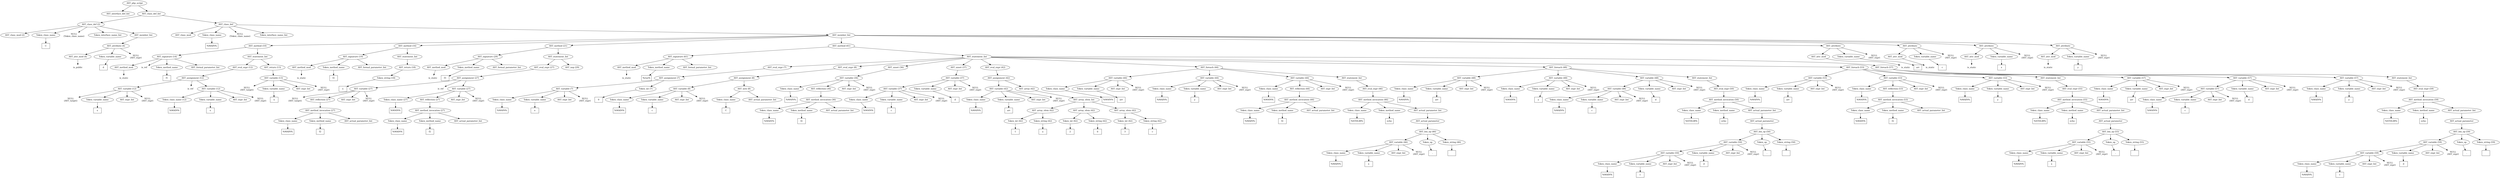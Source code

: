 /*
 * AST in dot format generated by phc -- the PHP compiler
 */

digraph AST {
node_0 [label="AST_php_script"];
node_1 [label="AST_interface_def_list"];
node_2 [label="AST_class_def_list"];
node_3 [label="AST_class_def (2)"];
node_4 [label="AST_class_mod (2)"];
node_5 [label="Token_class_name"];
node_6 [label="C", shape=box]
node_5 -> node_6;
node_7 [label="NULL\n(Token_class_name)", shape=plaintext]
node_8 [label="Token_interface_name_list"];
node_9 [label="AST_member_list"];
node_10 [label="AST_attribute (4)"];
node_11 [label="AST_attr_mod (4)"];
node_12 [label="is_public", shape=plaintext]
node_11 -> node_12;
node_13 [label="Token_variable_name"];
node_14 [label="d", shape=box]
node_13 -> node_14;
node_15 [label="NULL\n(AST_expr)", shape=plaintext]
node_10 -> node_15;
node_10 -> node_13;
node_10 -> node_11;
node_9 -> node_10;
node_3 -> node_9;
node_3 -> node_8;
node_3 -> node_7;
node_3 -> node_5;
node_3 -> node_4;
node_16 [label="AST_class_def"];
node_17 [label="AST_class_mod"];
node_18 [label="Token_class_name"];
node_19 [label="%MAIN%", shape=box]
node_18 -> node_19;
node_20 [label="NULL\n(Token_class_name)", shape=plaintext]
node_21 [label="Token_interface_name_list"];
node_22 [label="AST_member_list"];
node_23 [label="AST_method (10)"];
node_24 [label="AST_signature (14)"];
node_25 [label="AST_method_mod"];
node_26 [label="is_static", shape=plaintext]
node_25 -> node_26;
node_27 [label="is_ref", shape=plaintext]
node_28 [label="Token_method_name"];
node_29 [label="f1", shape=box]
node_28 -> node_29;
node_30 [label="AST_formal_parameter_list"];
node_24 -> node_30;
node_24 -> node_28;
node_24 -> node_27;
node_24 -> node_25;
node_31 [label="AST_statement_list"];
node_32 [label="AST_eval_expr (12)"];
node_33 [label="AST_assignment (12)"];
node_34 [label="AST_variable (12)"];
node_35 [label="NULL\n(AST_target)", shape=plaintext]
node_36 [label="Token_variable_name"];
node_37 [label="x", shape=box]
node_36 -> node_37;
node_38 [label="AST_expr_list"];
node_39 [label="NULL\n(AST_expr)", shape=plaintext]
node_34 -> node_39;
node_34 -> node_38;
node_34 -> node_36;
node_34 -> node_35;
node_40 [label="is_ref", shape=plaintext]
node_41 [label="AST_variable (12)"];
node_42 [label="Token_class_name (12)"];
node_43 [label="%MAIN%", shape=box]
node_42 -> node_43;
node_44 [label="Token_variable_name"];
node_45 [label="x", shape=box]
node_44 -> node_45;
node_46 [label="AST_expr_list"];
node_47 [label="NULL\n(AST_expr)", shape=plaintext]
node_41 -> node_47;
node_41 -> node_46;
node_41 -> node_44;
node_41 -> node_42;
node_33 -> node_41;
node_33 -> node_40;
node_33 -> node_34;
node_32 -> node_33;
node_48 [label="AST_return (13)"];
node_49 [label="AST_variable (13)"];
node_50 [label="NULL\n(AST_target)", shape=plaintext]
node_51 [label="Token_variable_name"];
node_52 [label="x", shape=box]
node_51 -> node_52;
node_53 [label="AST_expr_list"];
node_54 [label="NULL\n(AST_expr)", shape=plaintext]
node_49 -> node_54;
node_49 -> node_53;
node_49 -> node_51;
node_49 -> node_50;
node_48 -> node_49;
node_31 -> node_48;
node_31 -> node_32;
node_23 -> node_31;
node_23 -> node_24;
node_55 [label="AST_method (16)"];
node_56 [label="AST_signature (19)"];
node_57 [label="AST_method_mod"];
node_58 [label="is_static", shape=plaintext]
node_57 -> node_58;
node_59 [label="Token_method_name"];
node_60 [label="f2", shape=box]
node_59 -> node_60;
node_61 [label="AST_formal_parameter_list"];
node_56 -> node_61;
node_56 -> node_59;
node_56 -> node_57;
node_62 [label="AST_statement_list"];
node_63 [label="AST_return (18)"];
node_64 [label="Token_string (18)"];
node_65 [label="x", shape=box]
node_64 -> node_65;
node_63 -> node_64;
node_62 -> node_63;
node_55 -> node_62;
node_55 -> node_56;
node_66 [label="AST_method (21)"];
node_67 [label="AST_signature (29)"];
node_68 [label="AST_method_mod"];
node_69 [label="is_static", shape=plaintext]
node_68 -> node_69;
node_70 [label="Token_method_name"];
node_71 [label="f3", shape=box]
node_70 -> node_71;
node_72 [label="AST_formal_parameter_list"];
node_67 -> node_72;
node_67 -> node_70;
node_67 -> node_68;
node_73 [label="AST_statement_list"];
node_74 [label="AST_eval_expr (27)"];
node_75 [label="AST_assignment (27)"];
node_76 [label="AST_variable (27)"];
node_77 [label="NULL\n(AST_target)", shape=plaintext]
node_78 [label="AST_reflection (27)"];
node_79 [label="AST_method_invocation (27)"];
node_80 [label="Token_class_name"];
node_81 [label="%MAIN%", shape=box]
node_80 -> node_81;
node_82 [label="Token_method_name"];
node_83 [label="f2", shape=box]
node_82 -> node_83;
node_84 [label="AST_actual_parameter_list"];
node_79 -> node_84;
node_79 -> node_82;
node_79 -> node_80;
node_78 -> node_79;
node_85 [label="AST_expr_list"];
node_86 [label="NULL\n(AST_expr)", shape=plaintext]
node_76 -> node_86;
node_76 -> node_85;
node_76 -> node_78;
node_76 -> node_77;
node_87 [label="is_ref", shape=plaintext]
node_88 [label="AST_variable (27)"];
node_89 [label="Token_class_name (27)"];
node_90 [label="%MAIN%", shape=box]
node_89 -> node_90;
node_91 [label="AST_reflection (27)"];
node_92 [label="AST_method_invocation (27)"];
node_93 [label="Token_class_name"];
node_94 [label="%MAIN%", shape=box]
node_93 -> node_94;
node_95 [label="Token_method_name"];
node_96 [label="f2", shape=box]
node_95 -> node_96;
node_97 [label="AST_actual_parameter_list"];
node_92 -> node_97;
node_92 -> node_95;
node_92 -> node_93;
node_91 -> node_92;
node_98 [label="AST_expr_list"];
node_99 [label="NULL\n(AST_expr)", shape=plaintext]
node_88 -> node_99;
node_88 -> node_98;
node_88 -> node_91;
node_88 -> node_89;
node_75 -> node_88;
node_75 -> node_87;
node_75 -> node_76;
node_74 -> node_75;
node_100 [label="AST_nop (29)"];
node_73 -> node_100;
node_73 -> node_74;
node_66 -> node_73;
node_66 -> node_67;
node_101 [label="AST_method (61)"];
node_102 [label="AST_signature (61)"];
node_103 [label="AST_method_mod"];
node_104 [label="is_static", shape=plaintext]
node_103 -> node_104;
node_105 [label="Token_method_name"];
node_106 [label="%run%", shape=box]
node_105 -> node_106;
node_107 [label="AST_formal_parameter_list"];
node_102 -> node_107;
node_102 -> node_105;
node_102 -> node_103;
node_108 [label="AST_statement_list"];
node_109 [label="AST_eval_expr (7)"];
node_110 [label="AST_assignment (7)"];
node_111 [label="AST_variable (7)"];
node_112 [label="Token_class_name"];
node_113 [label="%MAIN%", shape=box]
node_112 -> node_113;
node_114 [label="Token_variable_name"];
node_115 [label="x", shape=box]
node_114 -> node_115;
node_116 [label="AST_expr_list"];
node_117 [label="NULL\n(AST_expr)", shape=plaintext]
node_111 -> node_117;
node_111 -> node_116;
node_111 -> node_114;
node_111 -> node_112;
node_118 [label="Token_int (7)"];
node_119 [label="0", shape=box]
node_118 -> node_119;
node_110 -> node_118;
node_110 -> node_111;
node_109 -> node_110;
node_120 [label="AST_eval_expr (8)"];
node_121 [label="AST_assignment (8)"];
node_122 [label="AST_variable (8)"];
node_123 [label="Token_class_name"];
node_124 [label="%MAIN%", shape=box]
node_123 -> node_124;
node_125 [label="Token_variable_name"];
node_126 [label="c", shape=box]
node_125 -> node_126;
node_127 [label="AST_expr_list"];
node_128 [label="NULL\n(AST_expr)", shape=plaintext]
node_122 -> node_128;
node_122 -> node_127;
node_122 -> node_125;
node_122 -> node_123;
node_129 [label="AST_new (8)"];
node_130 [label="Token_class_name"];
node_131 [label="C", shape=box]
node_130 -> node_131;
node_132 [label="AST_actual_parameter_list"];
node_129 -> node_132;
node_129 -> node_130;
node_121 -> node_129;
node_121 -> node_122;
node_120 -> node_121;
node_133 [label="AST_unset (36)"];
node_134 [label="AST_variable (36)"];
node_135 [label="Token_class_name"];
node_136 [label="%MAIN%", shape=box]
node_135 -> node_136;
node_137 [label="AST_reflection (36)"];
node_138 [label="AST_method_invocation (36)"];
node_139 [label="Token_class_name"];
node_140 [label="%MAIN%", shape=box]
node_139 -> node_140;
node_141 [label="Token_method_name"];
node_142 [label="f2", shape=box]
node_141 -> node_142;
node_143 [label="AST_actual_parameter_list"];
node_138 -> node_143;
node_138 -> node_141;
node_138 -> node_139;
node_137 -> node_138;
node_144 [label="AST_expr_list"];
node_145 [label="NULL\n(AST_expr)", shape=plaintext]
node_134 -> node_145;
node_134 -> node_144;
node_134 -> node_137;
node_134 -> node_135;
node_133 -> node_134;
node_146 [label="AST_unset (37)"];
node_147 [label="AST_variable (37)"];
node_148 [label="AST_variable (37)"];
node_149 [label="Token_class_name"];
node_150 [label="%MAIN%", shape=box]
node_149 -> node_150;
node_151 [label="Token_variable_name"];
node_152 [label="c", shape=box]
node_151 -> node_152;
node_153 [label="AST_expr_list"];
node_154 [label="NULL\n(AST_expr)", shape=plaintext]
node_148 -> node_154;
node_148 -> node_153;
node_148 -> node_151;
node_148 -> node_149;
node_155 [label="Token_variable_name"];
node_156 [label="d", shape=box]
node_155 -> node_156;
node_157 [label="AST_expr_list"];
node_158 [label="NULL\n(AST_expr)", shape=plaintext]
node_147 -> node_158;
node_147 -> node_157;
node_147 -> node_155;
node_147 -> node_148;
node_146 -> node_147;
node_159 [label="AST_eval_expr (42)"];
node_160 [label="AST_assignment (42)"];
node_161 [label="AST_variable (42)"];
node_162 [label="Token_class_name"];
node_163 [label="%MAIN%", shape=box]
node_162 -> node_163;
node_164 [label="Token_variable_name"];
node_165 [label="arr", shape=box]
node_164 -> node_165;
node_166 [label="AST_expr_list"];
node_167 [label="NULL\n(AST_expr)", shape=plaintext]
node_161 -> node_167;
node_161 -> node_166;
node_161 -> node_164;
node_161 -> node_162;
node_168 [label="AST_array (42)"];
node_169 [label="AST_array_elem_list"];
node_170 [label="AST_array_elem (42)"];
node_171 [label="Token_int (42)"];
node_172 [label="1", shape=box]
node_171 -> node_172;
node_173 [label="Token_string (42)"];
node_174 [label="a", shape=box]
node_173 -> node_174;
node_170 -> node_173;
node_170 -> node_171;
node_175 [label="AST_array_elem (42)"];
node_176 [label="Token_int (42)"];
node_177 [label="2", shape=box]
node_176 -> node_177;
node_178 [label="Token_string (42)"];
node_179 [label="b", shape=box]
node_178 -> node_179;
node_175 -> node_178;
node_175 -> node_176;
node_180 [label="AST_array_elem (42)"];
node_181 [label="Token_int (42)"];
node_182 [label="3", shape=box]
node_181 -> node_182;
node_183 [label="Token_string (42)"];
node_184 [label="c", shape=box]
node_183 -> node_184;
node_180 -> node_183;
node_180 -> node_181;
node_169 -> node_180;
node_169 -> node_175;
node_169 -> node_170;
node_168 -> node_169;
node_160 -> node_168;
node_160 -> node_161;
node_159 -> node_160;
node_185 [label="AST_foreach (44)"];
node_186 [label="AST_variable (44)"];
node_187 [label="Token_class_name"];
node_188 [label="%MAIN%", shape=box]
node_187 -> node_188;
node_189 [label="Token_variable_name"];
node_190 [label="arr", shape=box]
node_189 -> node_190;
node_191 [label="AST_expr_list"];
node_192 [label="NULL\n(AST_expr)", shape=plaintext]
node_186 -> node_192;
node_186 -> node_191;
node_186 -> node_189;
node_186 -> node_187;
node_193 [label="AST_variable (44)"];
node_194 [label="Token_class_name"];
node_195 [label="%MAIN%", shape=box]
node_194 -> node_195;
node_196 [label="Token_variable_name"];
node_197 [label="y", shape=box]
node_196 -> node_197;
node_198 [label="AST_expr_list"];
node_199 [label="NULL\n(AST_expr)", shape=plaintext]
node_193 -> node_199;
node_193 -> node_198;
node_193 -> node_196;
node_193 -> node_194;
node_200 [label="AST_variable (44)"];
node_201 [label="Token_class_name"];
node_202 [label="%MAIN%", shape=box]
node_201 -> node_202;
node_203 [label="AST_reflection (44)"];
node_204 [label="AST_method_invocation (44)"];
node_205 [label="Token_class_name"];
node_206 [label="%MAIN%", shape=box]
node_205 -> node_206;
node_207 [label="Token_method_name"];
node_208 [label="f2", shape=box]
node_207 -> node_208;
node_209 [label="AST_actual_parameter_list"];
node_204 -> node_209;
node_204 -> node_207;
node_204 -> node_205;
node_203 -> node_204;
node_210 [label="AST_expr_list"];
node_211 [label="NULL\n(AST_expr)", shape=plaintext]
node_200 -> node_211;
node_200 -> node_210;
node_200 -> node_203;
node_200 -> node_201;
node_212 [label="AST_statement_list"];
node_213 [label="AST_eval_expr (46)"];
node_214 [label="AST_method_invocation (46)"];
node_215 [label="Token_class_name"];
node_216 [label="%STDLIB%", shape=box]
node_215 -> node_216;
node_217 [label="Token_method_name"];
node_218 [label="echo", shape=box]
node_217 -> node_218;
node_219 [label="AST_actual_parameter_list"];
node_220 [label="AST_actual_parameter"];
node_221 [label="AST_bin_op (46)"];
node_222 [label="AST_variable (46)"];
node_223 [label="Token_class_name"];
node_224 [label="%MAIN%", shape=box]
node_223 -> node_224;
node_225 [label="Token_variable_name"];
node_226 [label="x", shape=box]
node_225 -> node_226;
node_227 [label="AST_expr_list"];
node_228 [label="NULL\n(AST_expr)", shape=plaintext]
node_222 -> node_228;
node_222 -> node_227;
node_222 -> node_225;
node_222 -> node_223;
node_229 [label="Token_op"];
node_230 [label=".", shape=box]
node_229 -> node_230;
node_231 [label="Token_string (46)"];
node_232 [label="", shape=box]
node_231 -> node_232;
node_221 -> node_231;
node_221 -> node_229;
node_221 -> node_222;
node_220 -> node_221;
node_219 -> node_220;
node_214 -> node_219;
node_214 -> node_217;
node_214 -> node_215;
node_213 -> node_214;
node_212 -> node_213;
node_185 -> node_212;
node_185 -> node_200;
node_185 -> node_193;
node_185 -> node_186;
node_233 [label="AST_foreach (48)"];
node_234 [label="AST_variable (48)"];
node_235 [label="Token_class_name"];
node_236 [label="%MAIN%", shape=box]
node_235 -> node_236;
node_237 [label="Token_variable_name"];
node_238 [label="arr", shape=box]
node_237 -> node_238;
node_239 [label="AST_expr_list"];
node_240 [label="NULL\n(AST_expr)", shape=plaintext]
node_234 -> node_240;
node_234 -> node_239;
node_234 -> node_237;
node_234 -> node_235;
node_241 [label="AST_variable (48)"];
node_242 [label="Token_class_name"];
node_243 [label="%MAIN%", shape=box]
node_242 -> node_243;
node_244 [label="Token_variable_name"];
node_245 [label="y", shape=box]
node_244 -> node_245;
node_246 [label="AST_expr_list"];
node_247 [label="NULL\n(AST_expr)", shape=plaintext]
node_241 -> node_247;
node_241 -> node_246;
node_241 -> node_244;
node_241 -> node_242;
node_248 [label="AST_variable (48)"];
node_249 [label="AST_variable (48)"];
node_250 [label="Token_class_name"];
node_251 [label="%MAIN%", shape=box]
node_250 -> node_251;
node_252 [label="Token_variable_name"];
node_253 [label="c", shape=box]
node_252 -> node_253;
node_254 [label="AST_expr_list"];
node_255 [label="NULL\n(AST_expr)", shape=plaintext]
node_249 -> node_255;
node_249 -> node_254;
node_249 -> node_252;
node_249 -> node_250;
node_256 [label="Token_variable_name"];
node_257 [label="d", shape=box]
node_256 -> node_257;
node_258 [label="AST_expr_list"];
node_259 [label="NULL\n(AST_expr)", shape=plaintext]
node_248 -> node_259;
node_248 -> node_258;
node_248 -> node_256;
node_248 -> node_249;
node_260 [label="AST_statement_list"];
node_261 [label="AST_eval_expr (50)"];
node_262 [label="AST_method_invocation (50)"];
node_263 [label="Token_class_name"];
node_264 [label="%STDLIB%", shape=box]
node_263 -> node_264;
node_265 [label="Token_method_name"];
node_266 [label="echo", shape=box]
node_265 -> node_266;
node_267 [label="AST_actual_parameter_list"];
node_268 [label="AST_actual_parameter"];
node_269 [label="AST_bin_op (50)"];
node_270 [label="AST_variable (50)"];
node_271 [label="AST_variable (50)"];
node_272 [label="Token_class_name"];
node_273 [label="%MAIN%", shape=box]
node_272 -> node_273;
node_274 [label="Token_variable_name"];
node_275 [label="c", shape=box]
node_274 -> node_275;
node_276 [label="AST_expr_list"];
node_277 [label="NULL\n(AST_expr)", shape=plaintext]
node_271 -> node_277;
node_271 -> node_276;
node_271 -> node_274;
node_271 -> node_272;
node_278 [label="Token_variable_name"];
node_279 [label="d", shape=box]
node_278 -> node_279;
node_280 [label="AST_expr_list"];
node_281 [label="NULL\n(AST_expr)", shape=plaintext]
node_270 -> node_281;
node_270 -> node_280;
node_270 -> node_278;
node_270 -> node_271;
node_282 [label="Token_op"];
node_283 [label=".", shape=box]
node_282 -> node_283;
node_284 [label="Token_string (50)"];
node_285 [label="", shape=box]
node_284 -> node_285;
node_269 -> node_284;
node_269 -> node_282;
node_269 -> node_270;
node_268 -> node_269;
node_267 -> node_268;
node_262 -> node_267;
node_262 -> node_265;
node_262 -> node_263;
node_261 -> node_262;
node_260 -> node_261;
node_233 -> node_260;
node_233 -> node_248;
node_233 -> node_241;
node_233 -> node_234;
node_286 [label="AST_foreach (53)"];
node_287 [label="AST_variable (53)"];
node_288 [label="Token_class_name"];
node_289 [label="%MAIN%", shape=box]
node_288 -> node_289;
node_290 [label="Token_variable_name"];
node_291 [label="arr", shape=box]
node_290 -> node_291;
node_292 [label="AST_expr_list"];
node_293 [label="NULL\n(AST_expr)", shape=plaintext]
node_287 -> node_293;
node_287 -> node_292;
node_287 -> node_290;
node_287 -> node_288;
node_294 [label="AST_variable (53)"];
node_295 [label="Token_class_name"];
node_296 [label="%MAIN%", shape=box]
node_295 -> node_296;
node_297 [label="AST_reflection (53)"];
node_298 [label="AST_method_invocation (53)"];
node_299 [label="Token_class_name"];
node_300 [label="%MAIN%", shape=box]
node_299 -> node_300;
node_301 [label="Token_method_name"];
node_302 [label="f2", shape=box]
node_301 -> node_302;
node_303 [label="AST_actual_parameter_list"];
node_298 -> node_303;
node_298 -> node_301;
node_298 -> node_299;
node_297 -> node_298;
node_304 [label="AST_expr_list"];
node_305 [label="NULL\n(AST_expr)", shape=plaintext]
node_294 -> node_305;
node_294 -> node_304;
node_294 -> node_297;
node_294 -> node_295;
node_306 [label="AST_variable (53)"];
node_307 [label="Token_class_name"];
node_308 [label="%MAIN%", shape=box]
node_307 -> node_308;
node_309 [label="Token_variable_name"];
node_310 [label="y", shape=box]
node_309 -> node_310;
node_311 [label="AST_expr_list"];
node_312 [label="NULL\n(AST_expr)", shape=plaintext]
node_306 -> node_312;
node_306 -> node_311;
node_306 -> node_309;
node_306 -> node_307;
node_313 [label="AST_statement_list"];
node_314 [label="AST_eval_expr (55)"];
node_315 [label="AST_method_invocation (55)"];
node_316 [label="Token_class_name"];
node_317 [label="%STDLIB%", shape=box]
node_316 -> node_317;
node_318 [label="Token_method_name"];
node_319 [label="echo", shape=box]
node_318 -> node_319;
node_320 [label="AST_actual_parameter_list"];
node_321 [label="AST_actual_parameter"];
node_322 [label="AST_bin_op (55)"];
node_323 [label="AST_variable (55)"];
node_324 [label="Token_class_name"];
node_325 [label="%MAIN%", shape=box]
node_324 -> node_325;
node_326 [label="Token_variable_name"];
node_327 [label="x", shape=box]
node_326 -> node_327;
node_328 [label="AST_expr_list"];
node_329 [label="NULL\n(AST_expr)", shape=plaintext]
node_323 -> node_329;
node_323 -> node_328;
node_323 -> node_326;
node_323 -> node_324;
node_330 [label="Token_op"];
node_331 [label=".", shape=box]
node_330 -> node_331;
node_332 [label="Token_string (55)"];
node_333 [label="", shape=box]
node_332 -> node_333;
node_322 -> node_332;
node_322 -> node_330;
node_322 -> node_323;
node_321 -> node_322;
node_320 -> node_321;
node_315 -> node_320;
node_315 -> node_318;
node_315 -> node_316;
node_314 -> node_315;
node_313 -> node_314;
node_286 -> node_313;
node_286 -> node_306;
node_286 -> node_294;
node_286 -> node_287;
node_334 [label="AST_foreach (57)"];
node_335 [label="AST_variable (57)"];
node_336 [label="Token_class_name"];
node_337 [label="%MAIN%", shape=box]
node_336 -> node_337;
node_338 [label="Token_variable_name"];
node_339 [label="arr", shape=box]
node_338 -> node_339;
node_340 [label="AST_expr_list"];
node_341 [label="NULL\n(AST_expr)", shape=plaintext]
node_335 -> node_341;
node_335 -> node_340;
node_335 -> node_338;
node_335 -> node_336;
node_342 [label="AST_variable (57)"];
node_343 [label="AST_variable (57)"];
node_344 [label="Token_class_name"];
node_345 [label="%MAIN%", shape=box]
node_344 -> node_345;
node_346 [label="Token_variable_name"];
node_347 [label="c", shape=box]
node_346 -> node_347;
node_348 [label="AST_expr_list"];
node_349 [label="NULL\n(AST_expr)", shape=plaintext]
node_343 -> node_349;
node_343 -> node_348;
node_343 -> node_346;
node_343 -> node_344;
node_350 [label="Token_variable_name"];
node_351 [label="d", shape=box]
node_350 -> node_351;
node_352 [label="AST_expr_list"];
node_353 [label="NULL\n(AST_expr)", shape=plaintext]
node_342 -> node_353;
node_342 -> node_352;
node_342 -> node_350;
node_342 -> node_343;
node_354 [label="AST_variable (57)"];
node_355 [label="Token_class_name"];
node_356 [label="%MAIN%", shape=box]
node_355 -> node_356;
node_357 [label="Token_variable_name"];
node_358 [label="y", shape=box]
node_357 -> node_358;
node_359 [label="AST_expr_list"];
node_360 [label="NULL\n(AST_expr)", shape=plaintext]
node_354 -> node_360;
node_354 -> node_359;
node_354 -> node_357;
node_354 -> node_355;
node_361 [label="AST_statement_list"];
node_362 [label="AST_eval_expr (59)"];
node_363 [label="AST_method_invocation (59)"];
node_364 [label="Token_class_name"];
node_365 [label="%STDLIB%", shape=box]
node_364 -> node_365;
node_366 [label="Token_method_name"];
node_367 [label="echo", shape=box]
node_366 -> node_367;
node_368 [label="AST_actual_parameter_list"];
node_369 [label="AST_actual_parameter"];
node_370 [label="AST_bin_op (59)"];
node_371 [label="AST_variable (59)"];
node_372 [label="AST_variable (59)"];
node_373 [label="Token_class_name"];
node_374 [label="%MAIN%", shape=box]
node_373 -> node_374;
node_375 [label="Token_variable_name"];
node_376 [label="c", shape=box]
node_375 -> node_376;
node_377 [label="AST_expr_list"];
node_378 [label="NULL\n(AST_expr)", shape=plaintext]
node_372 -> node_378;
node_372 -> node_377;
node_372 -> node_375;
node_372 -> node_373;
node_379 [label="Token_variable_name"];
node_380 [label="d", shape=box]
node_379 -> node_380;
node_381 [label="AST_expr_list"];
node_382 [label="NULL\n(AST_expr)", shape=plaintext]
node_371 -> node_382;
node_371 -> node_381;
node_371 -> node_379;
node_371 -> node_372;
node_383 [label="Token_op"];
node_384 [label=".", shape=box]
node_383 -> node_384;
node_385 [label="Token_string (59)"];
node_386 [label="", shape=box]
node_385 -> node_386;
node_370 -> node_385;
node_370 -> node_383;
node_370 -> node_371;
node_369 -> node_370;
node_368 -> node_369;
node_363 -> node_368;
node_363 -> node_366;
node_363 -> node_364;
node_362 -> node_363;
node_361 -> node_362;
node_334 -> node_361;
node_334 -> node_354;
node_334 -> node_342;
node_334 -> node_335;
node_108 -> node_334;
node_108 -> node_286;
node_108 -> node_233;
node_108 -> node_185;
node_108 -> node_159;
node_108 -> node_146;
node_108 -> node_133;
node_108 -> node_120;
node_108 -> node_109;
node_101 -> node_108;
node_101 -> node_102;
node_387 [label="AST_attribute"];
node_388 [label="AST_attr_mod"];
node_389 [label="is_static", shape=plaintext]
node_388 -> node_389;
node_390 [label="Token_variable_name"];
node_391 [label="arr", shape=box]
node_390 -> node_391;
node_392 [label="NULL\n(AST_expr)", shape=plaintext]
node_387 -> node_392;
node_387 -> node_390;
node_387 -> node_388;
node_393 [label="AST_attribute"];
node_394 [label="AST_attr_mod"];
node_395 [label="is_static", shape=plaintext]
node_394 -> node_395;
node_396 [label="Token_variable_name"];
node_397 [label="c", shape=box]
node_396 -> node_397;
node_398 [label="NULL\n(AST_expr)", shape=plaintext]
node_393 -> node_398;
node_393 -> node_396;
node_393 -> node_394;
node_399 [label="AST_attribute"];
node_400 [label="AST_attr_mod"];
node_401 [label="is_static", shape=plaintext]
node_400 -> node_401;
node_402 [label="Token_variable_name"];
node_403 [label="x", shape=box]
node_402 -> node_403;
node_404 [label="NULL\n(AST_expr)", shape=plaintext]
node_399 -> node_404;
node_399 -> node_402;
node_399 -> node_400;
node_405 [label="AST_attribute"];
node_406 [label="AST_attr_mod"];
node_407 [label="is_static", shape=plaintext]
node_406 -> node_407;
node_408 [label="Token_variable_name"];
node_409 [label="y", shape=box]
node_408 -> node_409;
node_410 [label="NULL\n(AST_expr)", shape=plaintext]
node_405 -> node_410;
node_405 -> node_408;
node_405 -> node_406;
node_22 -> node_405;
node_22 -> node_399;
node_22 -> node_393;
node_22 -> node_387;
node_22 -> node_101;
node_22 -> node_66;
node_22 -> node_55;
node_22 -> node_23;
node_16 -> node_22;
node_16 -> node_21;
node_16 -> node_20;
node_16 -> node_18;
node_16 -> node_17;
node_2 -> node_16;
node_2 -> node_3;
node_0 -> node_2;
node_0 -> node_1;
}
